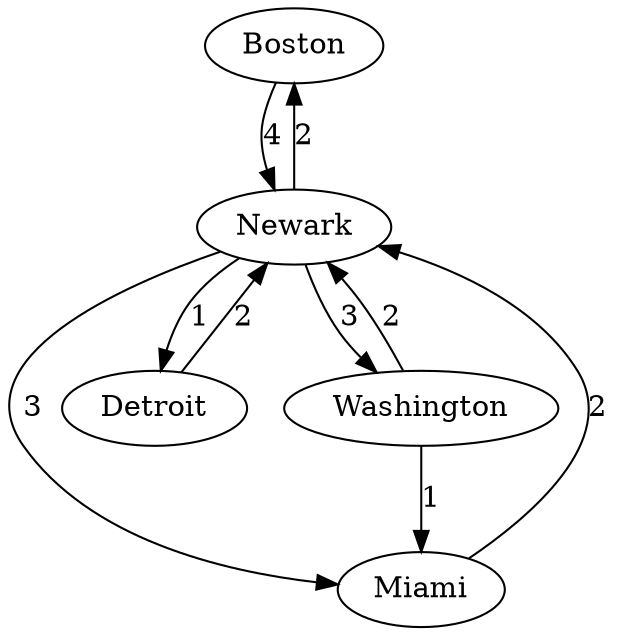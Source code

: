digraph {
    Boston -> Newark [label="4"];
    Newark -> Boston [label="2"];
    Newark -> Miami [label="3"];
    Miami -> Newark [label="2"];
    Newark -> Detroit [label="1"];
    Detroit -> Newark [label="2"];
    Newark -> Washington [label="3"];
    Washington -> Newark [label="2"];
    Washington -> Miami [label="1"];
}
